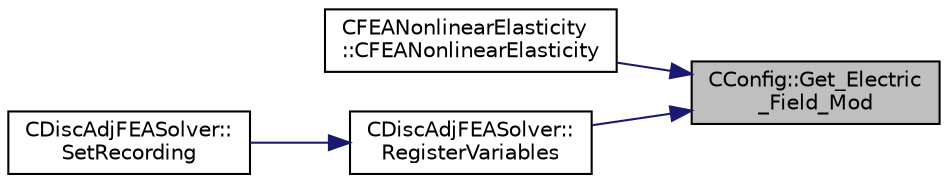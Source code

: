 digraph "CConfig::Get_Electric_Field_Mod"
{
 // LATEX_PDF_SIZE
  edge [fontname="Helvetica",fontsize="10",labelfontname="Helvetica",labelfontsize="10"];
  node [fontname="Helvetica",fontsize="10",shape=record];
  rankdir="RL";
  Node1 [label="CConfig::Get_Electric\l_Field_Mod",height=0.2,width=0.4,color="black", fillcolor="grey75", style="filled", fontcolor="black",tooltip="Get the values for the electric field modulus."];
  Node1 -> Node2 [dir="back",color="midnightblue",fontsize="10",style="solid",fontname="Helvetica"];
  Node2 [label="CFEANonlinearElasticity\l::CFEANonlinearElasticity",height=0.2,width=0.4,color="black", fillcolor="white", style="filled",URL="$classCFEANonlinearElasticity.html#a0a2bcb223ab0c46c3834f0f8c00e49d8",tooltip="Constructor of the class."];
  Node1 -> Node3 [dir="back",color="midnightblue",fontsize="10",style="solid",fontname="Helvetica"];
  Node3 [label="CDiscAdjFEASolver::\lRegisterVariables",height=0.2,width=0.4,color="black", fillcolor="white", style="filled",URL="$classCDiscAdjFEASolver.html#a408757f23c8df6ad6a933589d4ad90de",tooltip="A virtual member."];
  Node3 -> Node4 [dir="back",color="midnightblue",fontsize="10",style="solid",fontname="Helvetica"];
  Node4 [label="CDiscAdjFEASolver::\lSetRecording",height=0.2,width=0.4,color="black", fillcolor="white", style="filled",URL="$classCDiscAdjFEASolver.html#af6f6154052ec13caf87066b1abd82617",tooltip="Prepare the solver for a new recording."];
}
